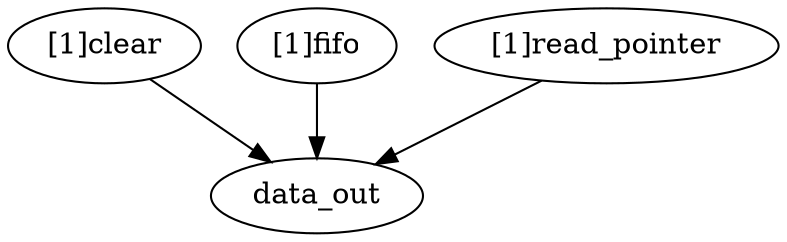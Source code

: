 strict digraph "" {
	"[1]clear"	 [complexity=1,
		importance=0.287961849343,
		rank=0.287961849343];
	data_out	 [complexity=0,
		importance=0.122085495487,
		rank=0.0];
	"[1]clear" -> data_out;
	"[1]fifo"	 [complexity=5,
		importance=0.335056278592,
		rank=0.0670112557184];
	"[1]fifo" -> data_out;
	"[1]read_pointer"	 [complexity=3,
		importance=0.237566731597,
		rank=0.0791889105323];
	"[1]read_pointer" -> data_out;
}

